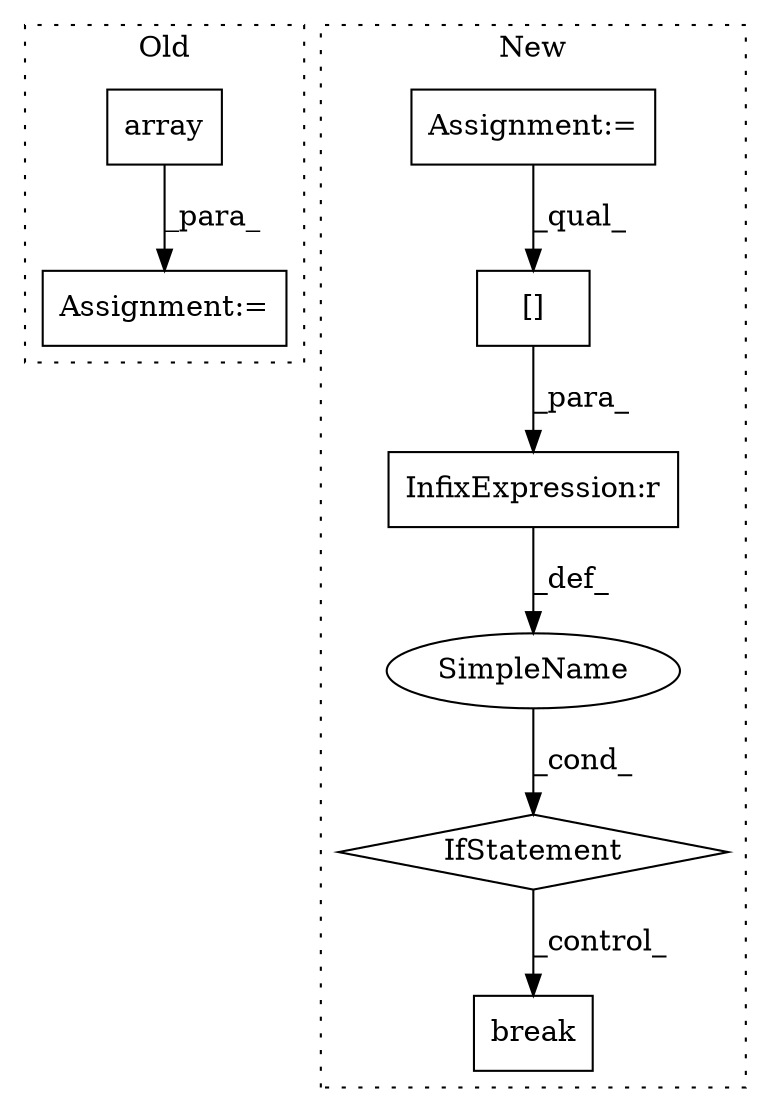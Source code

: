 digraph G {
subgraph cluster0 {
1 [label="array" a="32" s="4557,4701" l="17,-5" shape="box"];
5 [label="Assignment:=" a="7" s="4709" l="1" shape="box"];
label = "Old";
style="dotted";
}
subgraph cluster1 {
2 [label="break" a="10" s="4720" l="6" shape="box"];
3 [label="IfStatement" a="25" s="4559,4708" l="4,2" shape="diamond"];
4 [label="SimpleName" a="42" s="" l="" shape="ellipse"];
6 [label="Assignment:=" a="7" s="4497" l="1" shape="box"];
7 [label="InfixExpression:r" a="27" s="4588" l="4" shape="box"];
8 [label="[]" a="2" s="4592,4604" l="9,1" shape="box"];
label = "New";
style="dotted";
}
1 -> 5 [label="_para_"];
3 -> 2 [label="_control_"];
4 -> 3 [label="_cond_"];
6 -> 8 [label="_qual_"];
7 -> 4 [label="_def_"];
8 -> 7 [label="_para_"];
}